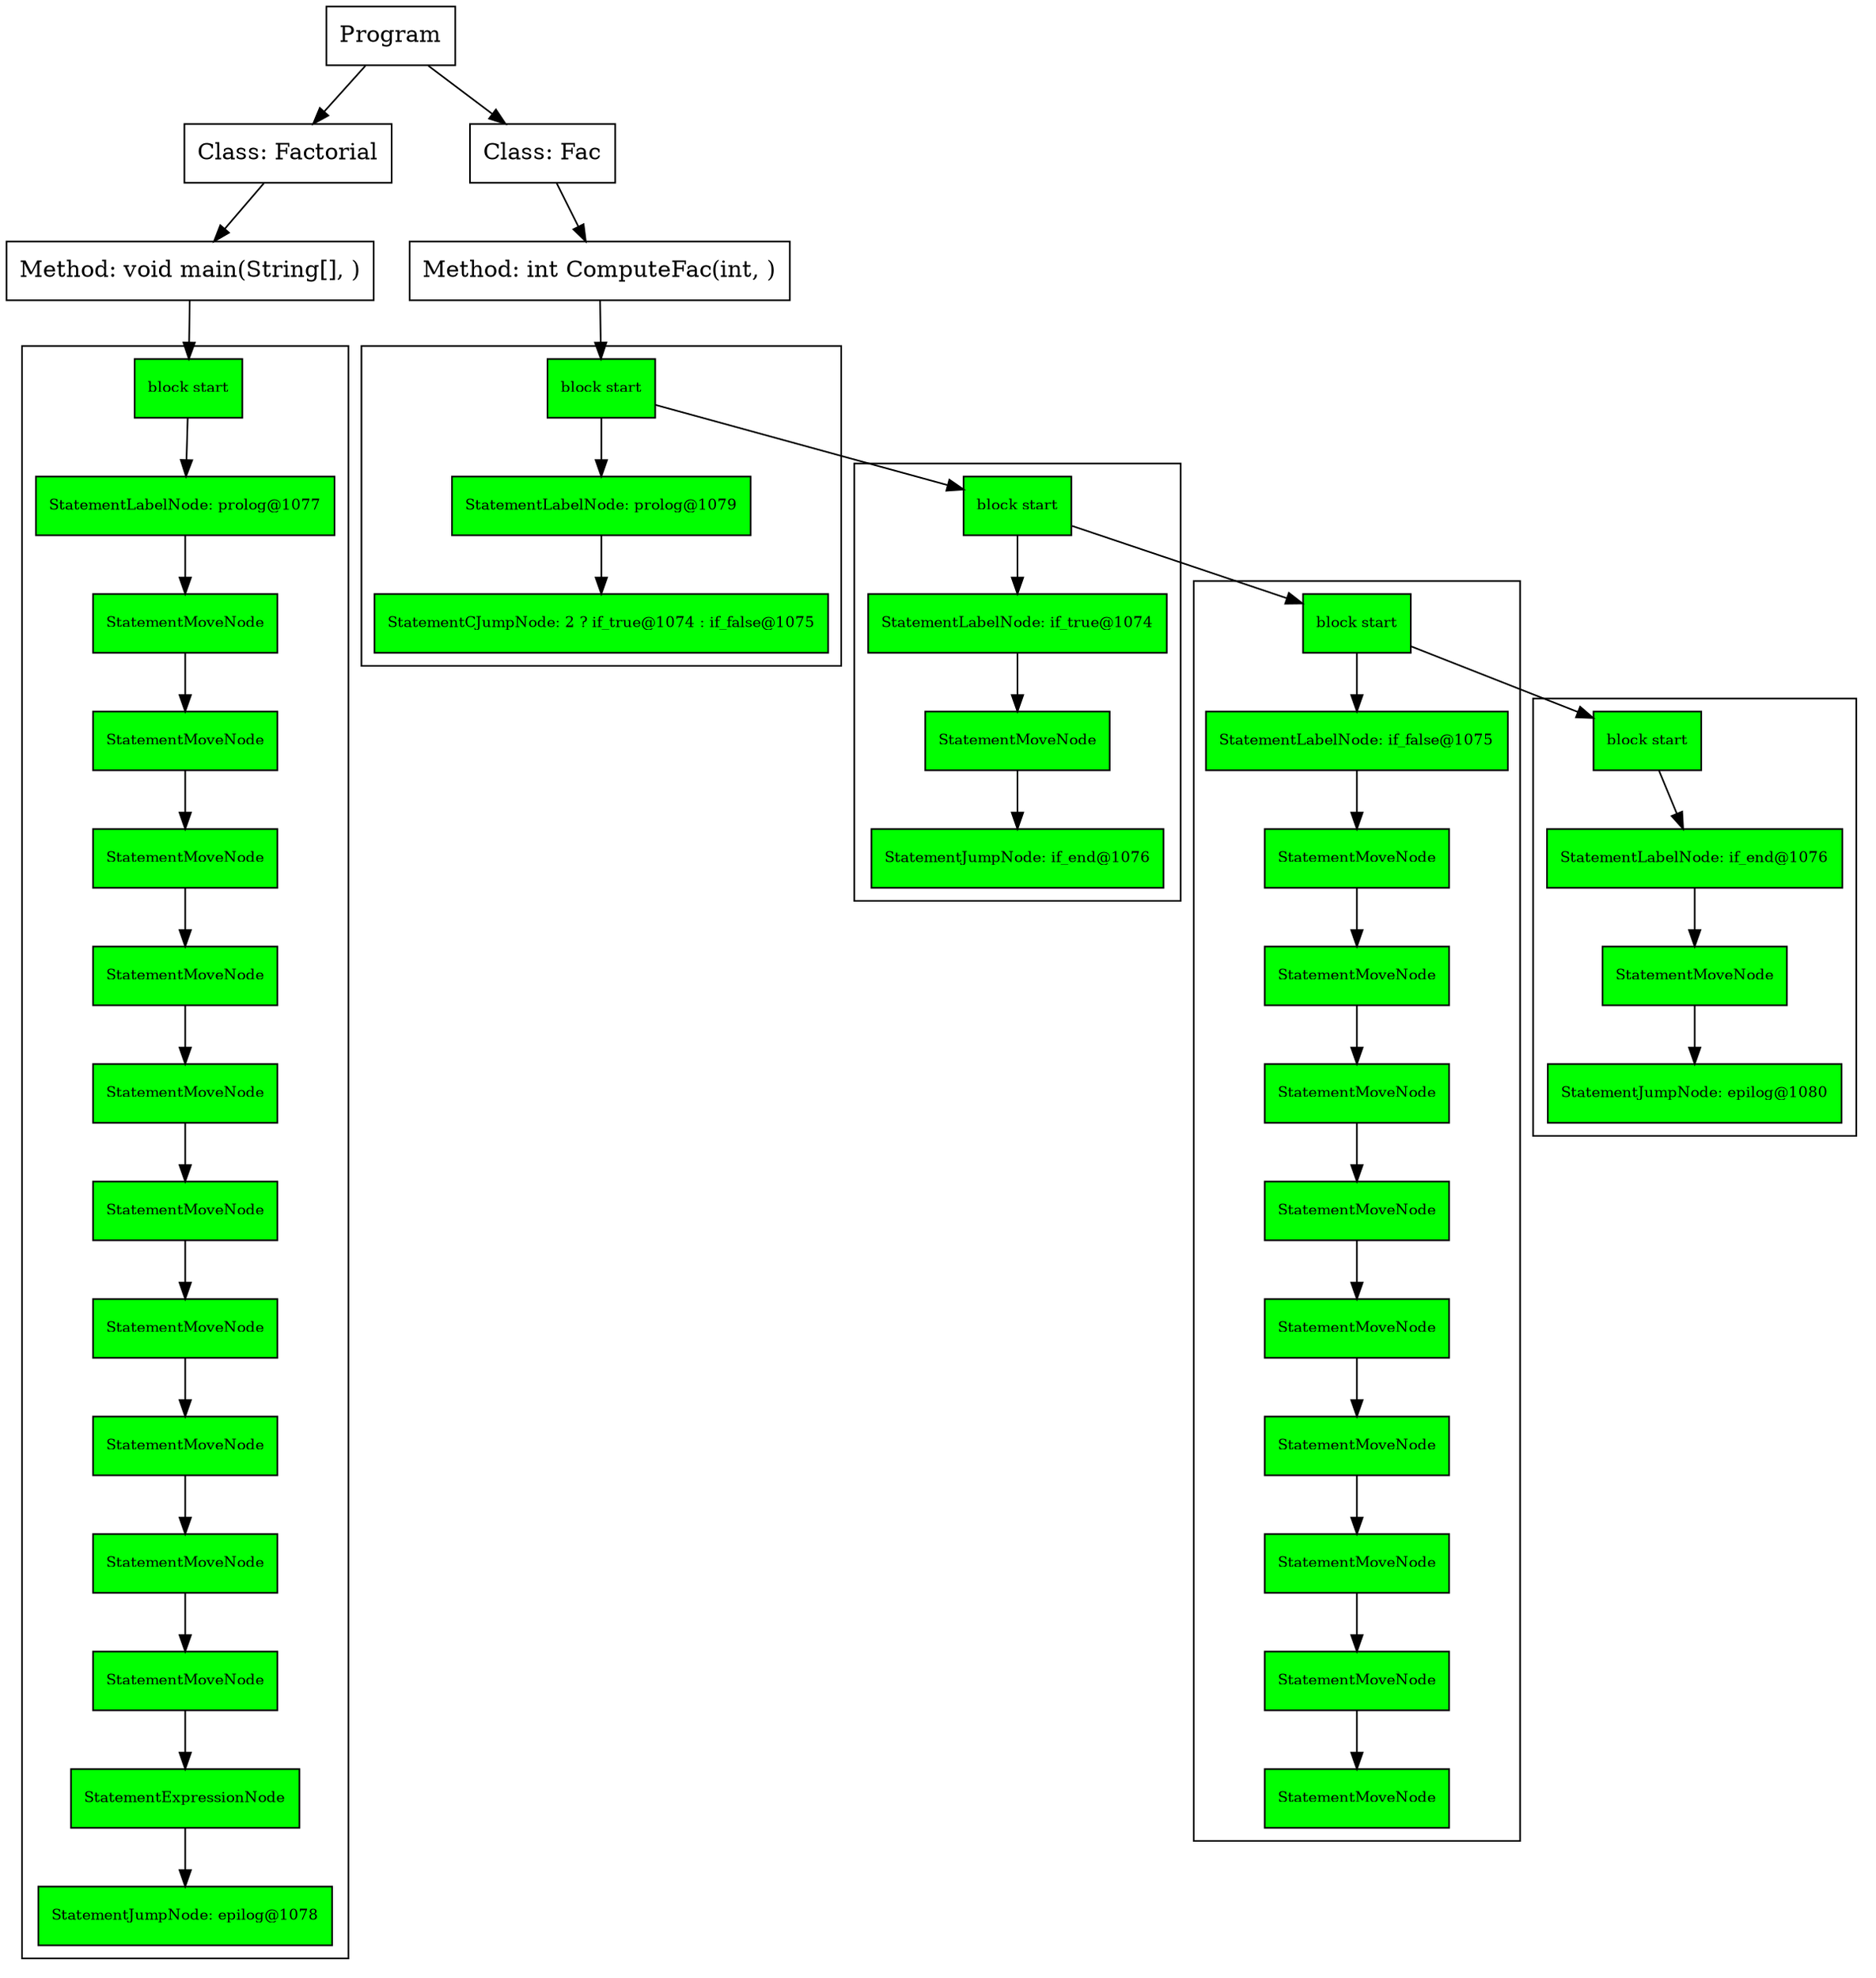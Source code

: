 digraph Factorial {
"0x7f2e8c1fa560" [label="Program" shape=box]
"0x60b00001aa88" [label="Class: Factorial"shape=box]
"0x7f2e8c1fa560" -> "0x60b00001aa88"
"0x60700000ad68" [label="Method: void main(String[], )"shape=box]
"0x60b00001aa88" -> "0x60700000ad68"
subgraph cluster_0x6030000de8b0{
node [shape="box", style="filled", fillcolor="green", fontcolor="black", fontsize="9"]
"0x6030000de8b0" [label="block start"shape=box]
"0x60c000012f40" [label="StatementLabelNode: prolog@1077" shape=box]
"0x6030000de8b0" -> "0x60c000012f40"
"0x60c000012f48" [label="StatementMoveNode" shape=box]
"0x60c000012f40" -> "0x60c000012f48"
"0x60c000012f50" [label="StatementMoveNode" shape=box]
"0x60c000012f48" -> "0x60c000012f50"
"0x60c000012f58" [label="StatementMoveNode" shape=box]
"0x60c000012f50" -> "0x60c000012f58"
"0x60c000012f60" [label="StatementMoveNode" shape=box]
"0x60c000012f58" -> "0x60c000012f60"
"0x60c000012f68" [label="StatementMoveNode" shape=box]
"0x60c000012f60" -> "0x60c000012f68"
"0x60c000012f70" [label="StatementMoveNode" shape=box]
"0x60c000012f68" -> "0x60c000012f70"
"0x60c000012f78" [label="StatementMoveNode" shape=box]
"0x60c000012f70" -> "0x60c000012f78"
"0x60c000012f80" [label="StatementMoveNode" shape=box]
"0x60c000012f78" -> "0x60c000012f80"
"0x60c000012f88" [label="StatementMoveNode" shape=box]
"0x60c000012f80" -> "0x60c000012f88"
"0x60c000012f90" [label="StatementMoveNode" shape=box]
"0x60c000012f88" -> "0x60c000012f90"
"0x60c000012f98" [label="StatementExpressionNode" shape=box]
"0x60c000012f90" -> "0x60c000012f98"
"0x60c000012fa0" [label="StatementJumpNode: epilog@1078" shape=box]
"0x60c000012f98" -> "0x60c000012fa0"
}
"0x60700000ad68" -> "0x6030000de8b0"
"0x60b00001a9d8" [label="Class: Fac"shape=box]
"0x7f2e8c1fa560" -> "0x60b00001a9d8"
"0x60700000acf8" [label="Method: int ComputeFac(int, )"shape=box]
"0x60b00001a9d8" -> "0x60700000acf8"
subgraph cluster_0x608000004b20{
node [shape="box", style="filled", fillcolor="green", fontcolor="black", fontsize="9"]
"0x608000004b20" [label="block start"shape=box]
"0x6020000c07f0" [label="StatementLabelNode: prolog@1079" shape=box]
"0x608000004b20" -> "0x6020000c07f0"
"0x6020000c07f8" [label="StatementCJumpNode: 2 ? if_true@1074 : if_false@1075" shape=box]
"0x6020000c07f0" -> "0x6020000c07f8"
}
"0x60700000acf8" -> "0x608000004b20"
subgraph cluster_0x608000004b38{
node [shape="box", style="filled", fillcolor="green", fontcolor="black", fontsize="9"]
"0x608000004b38" [label="block start"shape=box]
"0x6030000de760" [label="StatementLabelNode: if_true@1074" shape=box]
"0x608000004b38" -> "0x6030000de760"
"0x6030000de768" [label="StatementMoveNode" shape=box]
"0x6030000de760" -> "0x6030000de768"
"0x6030000de770" [label="StatementJumpNode: if_end@1076" shape=box]
"0x6030000de768" -> "0x6030000de770"
}
"0x608000004b20" -> "0x608000004b38"
subgraph cluster_0x608000004b50{
node [shape="box", style="filled", fillcolor="green", fontcolor="black", fontsize="9"]
"0x608000004b50" [label="block start"shape=box]
"0x60c000013000" [label="StatementLabelNode: if_false@1075" shape=box]
"0x608000004b50" -> "0x60c000013000"
"0x60c000013008" [label="StatementMoveNode" shape=box]
"0x60c000013000" -> "0x60c000013008"
"0x60c000013010" [label="StatementMoveNode" shape=box]
"0x60c000013008" -> "0x60c000013010"
"0x60c000013018" [label="StatementMoveNode" shape=box]
"0x60c000013010" -> "0x60c000013018"
"0x60c000013020" [label="StatementMoveNode" shape=box]
"0x60c000013018" -> "0x60c000013020"
"0x60c000013028" [label="StatementMoveNode" shape=box]
"0x60c000013020" -> "0x60c000013028"
"0x60c000013030" [label="StatementMoveNode" shape=box]
"0x60c000013028" -> "0x60c000013030"
"0x60c000013038" [label="StatementMoveNode" shape=box]
"0x60c000013030" -> "0x60c000013038"
"0x60c000013040" [label="StatementMoveNode" shape=box]
"0x60c000013038" -> "0x60c000013040"
"0x60c000013048" [label="StatementMoveNode" shape=box]
"0x60c000013040" -> "0x60c000013048"
}
"0x608000004b38" -> "0x608000004b50"
subgraph cluster_0x608000004b68{
node [shape="box", style="filled", fillcolor="green", fontcolor="black", fontsize="9"]
"0x608000004b68" [label="block start"shape=box]
"0x6030000de7c0" [label="StatementLabelNode: if_end@1076" shape=box]
"0x608000004b68" -> "0x6030000de7c0"
"0x6030000de7c8" [label="StatementMoveNode" shape=box]
"0x6030000de7c0" -> "0x6030000de7c8"
"0x6030000de7d0" [label="StatementJumpNode: epilog@1080" shape=box]
"0x6030000de7c8" -> "0x6030000de7d0"
}
"0x608000004b50" -> "0x608000004b68"
}
